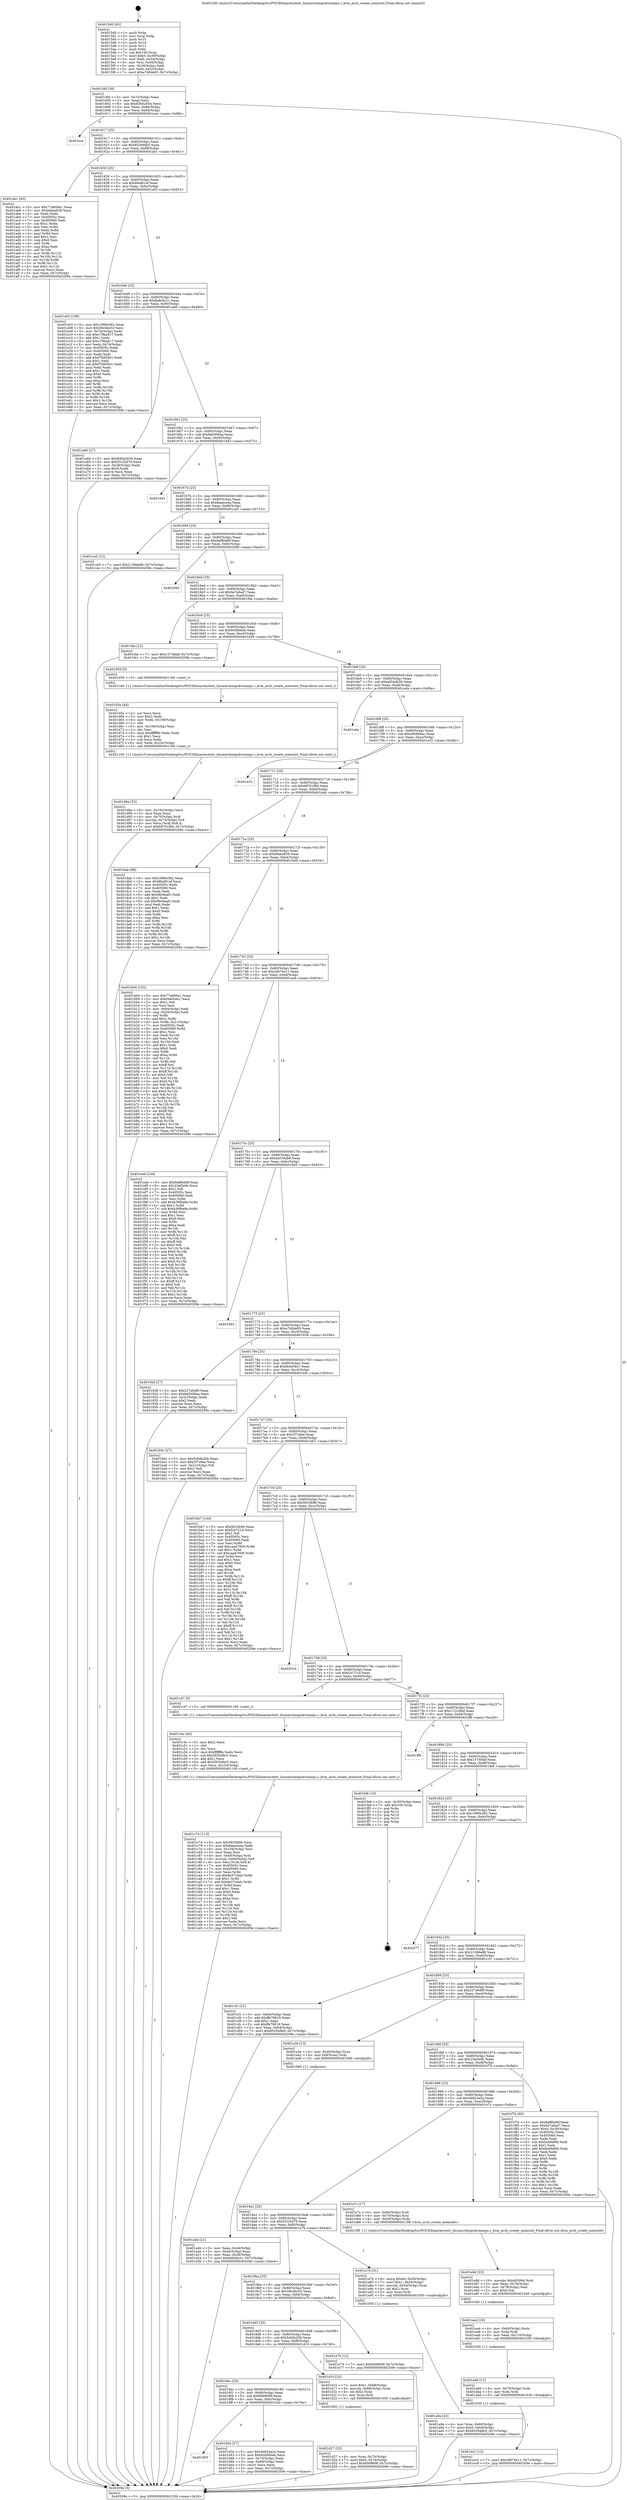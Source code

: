 digraph "0x4015d0" {
  label = "0x4015d0 (/mnt/c/Users/mathe/Desktop/tcc/POCII/binaries/extr_linuxarchmipskvmmips.c_kvm_arch_create_memslot_Final-ollvm.out::main(0))"
  labelloc = "t"
  node[shape=record]

  Entry [label="",width=0.3,height=0.3,shape=circle,fillcolor=black,style=filled]
  "0x4015fd" [label="{
     0x4015fd [26]\l
     | [instrs]\l
     &nbsp;&nbsp;0x4015fd \<+3\>: mov -0x7c(%rbp),%eax\l
     &nbsp;&nbsp;0x401600 \<+2\>: mov %eax,%ecx\l
     &nbsp;&nbsp;0x401602 \<+6\>: sub $0x83642654,%ecx\l
     &nbsp;&nbsp;0x401608 \<+3\>: mov %eax,-0x80(%rbp)\l
     &nbsp;&nbsp;0x40160b \<+6\>: mov %ecx,-0x84(%rbp)\l
     &nbsp;&nbsp;0x401611 \<+6\>: je 0000000000401ece \<main+0x8fe\>\l
  }"]
  "0x401ece" [label="{
     0x401ece\l
  }", style=dashed]
  "0x401617" [label="{
     0x401617 [25]\l
     | [instrs]\l
     &nbsp;&nbsp;0x401617 \<+5\>: jmp 000000000040161c \<main+0x4c\>\l
     &nbsp;&nbsp;0x40161c \<+3\>: mov -0x80(%rbp),%eax\l
     &nbsp;&nbsp;0x40161f \<+5\>: sub $0x852948b5,%eax\l
     &nbsp;&nbsp;0x401624 \<+6\>: mov %eax,-0x88(%rbp)\l
     &nbsp;&nbsp;0x40162a \<+6\>: je 0000000000401ab1 \<main+0x4e1\>\l
  }"]
  Exit [label="",width=0.3,height=0.3,shape=circle,fillcolor=black,style=filled,peripheries=2]
  "0x401ab1" [label="{
     0x401ab1 [83]\l
     | [instrs]\l
     &nbsp;&nbsp;0x401ab1 \<+5\>: mov $0x77a600e1,%eax\l
     &nbsp;&nbsp;0x401ab6 \<+5\>: mov $0xbfaba839,%ecx\l
     &nbsp;&nbsp;0x401abb \<+2\>: xor %edx,%edx\l
     &nbsp;&nbsp;0x401abd \<+7\>: mov 0x40505c,%esi\l
     &nbsp;&nbsp;0x401ac4 \<+7\>: mov 0x405060,%edi\l
     &nbsp;&nbsp;0x401acb \<+3\>: sub $0x1,%edx\l
     &nbsp;&nbsp;0x401ace \<+3\>: mov %esi,%r8d\l
     &nbsp;&nbsp;0x401ad1 \<+3\>: add %edx,%r8d\l
     &nbsp;&nbsp;0x401ad4 \<+4\>: imul %r8d,%esi\l
     &nbsp;&nbsp;0x401ad8 \<+3\>: and $0x1,%esi\l
     &nbsp;&nbsp;0x401adb \<+3\>: cmp $0x0,%esi\l
     &nbsp;&nbsp;0x401ade \<+4\>: sete %r9b\l
     &nbsp;&nbsp;0x401ae2 \<+3\>: cmp $0xa,%edi\l
     &nbsp;&nbsp;0x401ae5 \<+4\>: setl %r10b\l
     &nbsp;&nbsp;0x401ae9 \<+3\>: mov %r9b,%r11b\l
     &nbsp;&nbsp;0x401aec \<+3\>: and %r10b,%r11b\l
     &nbsp;&nbsp;0x401aef \<+3\>: xor %r10b,%r9b\l
     &nbsp;&nbsp;0x401af2 \<+3\>: or %r9b,%r11b\l
     &nbsp;&nbsp;0x401af5 \<+4\>: test $0x1,%r11b\l
     &nbsp;&nbsp;0x401af9 \<+3\>: cmovne %ecx,%eax\l
     &nbsp;&nbsp;0x401afc \<+3\>: mov %eax,-0x7c(%rbp)\l
     &nbsp;&nbsp;0x401aff \<+5\>: jmp 000000000040209e \<main+0xace\>\l
  }"]
  "0x401630" [label="{
     0x401630 [25]\l
     | [instrs]\l
     &nbsp;&nbsp;0x401630 \<+5\>: jmp 0000000000401635 \<main+0x65\>\l
     &nbsp;&nbsp;0x401635 \<+3\>: mov -0x80(%rbp),%eax\l
     &nbsp;&nbsp;0x401638 \<+5\>: sub $0x86af61af,%eax\l
     &nbsp;&nbsp;0x40163d \<+6\>: mov %eax,-0x8c(%rbp)\l
     &nbsp;&nbsp;0x401643 \<+6\>: je 0000000000401e03 \<main+0x833\>\l
  }"]
  "0x401ec2" [label="{
     0x401ec2 [12]\l
     | [instrs]\l
     &nbsp;&nbsp;0x401ec2 \<+7\>: movl $0xcb874e11,-0x7c(%rbp)\l
     &nbsp;&nbsp;0x401ec9 \<+5\>: jmp 000000000040209e \<main+0xace\>\l
  }"]
  "0x401e03" [label="{
     0x401e03 [109]\l
     | [instrs]\l
     &nbsp;&nbsp;0x401e03 \<+5\>: mov $0x1980e382,%eax\l
     &nbsp;&nbsp;0x401e08 \<+5\>: mov $0x58c4bc02,%ecx\l
     &nbsp;&nbsp;0x401e0d \<+3\>: mov -0x74(%rbp),%edx\l
     &nbsp;&nbsp;0x401e10 \<+6\>: sub $0xc79ba917,%edx\l
     &nbsp;&nbsp;0x401e16 \<+3\>: add $0x1,%edx\l
     &nbsp;&nbsp;0x401e19 \<+6\>: add $0xc79ba917,%edx\l
     &nbsp;&nbsp;0x401e1f \<+3\>: mov %edx,-0x74(%rbp)\l
     &nbsp;&nbsp;0x401e22 \<+7\>: mov 0x40505c,%edx\l
     &nbsp;&nbsp;0x401e29 \<+7\>: mov 0x405060,%esi\l
     &nbsp;&nbsp;0x401e30 \<+2\>: mov %edx,%edi\l
     &nbsp;&nbsp;0x401e32 \<+6\>: add $0xf7b85941,%edi\l
     &nbsp;&nbsp;0x401e38 \<+3\>: sub $0x1,%edi\l
     &nbsp;&nbsp;0x401e3b \<+6\>: sub $0xf7b85941,%edi\l
     &nbsp;&nbsp;0x401e41 \<+3\>: imul %edi,%edx\l
     &nbsp;&nbsp;0x401e44 \<+3\>: and $0x1,%edx\l
     &nbsp;&nbsp;0x401e47 \<+3\>: cmp $0x0,%edx\l
     &nbsp;&nbsp;0x401e4a \<+4\>: sete %r8b\l
     &nbsp;&nbsp;0x401e4e \<+3\>: cmp $0xa,%esi\l
     &nbsp;&nbsp;0x401e51 \<+4\>: setl %r9b\l
     &nbsp;&nbsp;0x401e55 \<+3\>: mov %r8b,%r10b\l
     &nbsp;&nbsp;0x401e58 \<+3\>: and %r9b,%r10b\l
     &nbsp;&nbsp;0x401e5b \<+3\>: xor %r9b,%r8b\l
     &nbsp;&nbsp;0x401e5e \<+3\>: or %r8b,%r10b\l
     &nbsp;&nbsp;0x401e61 \<+4\>: test $0x1,%r10b\l
     &nbsp;&nbsp;0x401e65 \<+3\>: cmovne %ecx,%eax\l
     &nbsp;&nbsp;0x401e68 \<+3\>: mov %eax,-0x7c(%rbp)\l
     &nbsp;&nbsp;0x401e6b \<+5\>: jmp 000000000040209e \<main+0xace\>\l
  }"]
  "0x401649" [label="{
     0x401649 [25]\l
     | [instrs]\l
     &nbsp;&nbsp;0x401649 \<+5\>: jmp 000000000040164e \<main+0x7e\>\l
     &nbsp;&nbsp;0x40164e \<+3\>: mov -0x80(%rbp),%eax\l
     &nbsp;&nbsp;0x401651 \<+5\>: sub $0x8a8cbc1c,%eax\l
     &nbsp;&nbsp;0x401656 \<+6\>: mov %eax,-0x90(%rbp)\l
     &nbsp;&nbsp;0x40165c \<+6\>: je 0000000000401a60 \<main+0x490\>\l
  }"]
  "0x401eb6" [label="{
     0x401eb6 [12]\l
     | [instrs]\l
     &nbsp;&nbsp;0x401eb6 \<+4\>: mov -0x70(%rbp),%rdx\l
     &nbsp;&nbsp;0x401eba \<+3\>: mov %rdx,%rdi\l
     &nbsp;&nbsp;0x401ebd \<+5\>: call 0000000000401030 \<free@plt\>\l
     | [calls]\l
     &nbsp;&nbsp;0x401030 \{1\} (unknown)\l
  }"]
  "0x401a60" [label="{
     0x401a60 [27]\l
     | [instrs]\l
     &nbsp;&nbsp;0x401a60 \<+5\>: mov $0x83642654,%eax\l
     &nbsp;&nbsp;0x401a65 \<+5\>: mov $0x551f2d79,%ecx\l
     &nbsp;&nbsp;0x401a6a \<+3\>: mov -0x28(%rbp),%edx\l
     &nbsp;&nbsp;0x401a6d \<+3\>: cmp $0x0,%edx\l
     &nbsp;&nbsp;0x401a70 \<+3\>: cmove %ecx,%eax\l
     &nbsp;&nbsp;0x401a73 \<+3\>: mov %eax,-0x7c(%rbp)\l
     &nbsp;&nbsp;0x401a76 \<+5\>: jmp 000000000040209e \<main+0xace\>\l
  }"]
  "0x401662" [label="{
     0x401662 [25]\l
     | [instrs]\l
     &nbsp;&nbsp;0x401662 \<+5\>: jmp 0000000000401667 \<main+0x97\>\l
     &nbsp;&nbsp;0x401667 \<+3\>: mov -0x80(%rbp),%eax\l
     &nbsp;&nbsp;0x40166a \<+5\>: sub $0x8a9308aa,%eax\l
     &nbsp;&nbsp;0x40166f \<+6\>: mov %eax,-0x94(%rbp)\l
     &nbsp;&nbsp;0x401675 \<+6\>: je 0000000000401943 \<main+0x373\>\l
  }"]
  "0x401ea4" [label="{
     0x401ea4 [18]\l
     | [instrs]\l
     &nbsp;&nbsp;0x401ea4 \<+4\>: mov -0x60(%rbp),%rdx\l
     &nbsp;&nbsp;0x401ea8 \<+3\>: mov %rdx,%rdi\l
     &nbsp;&nbsp;0x401eab \<+6\>: mov %eax,-0x110(%rbp)\l
     &nbsp;&nbsp;0x401eb1 \<+5\>: call 0000000000401030 \<free@plt\>\l
     | [calls]\l
     &nbsp;&nbsp;0x401030 \{1\} (unknown)\l
  }"]
  "0x401943" [label="{
     0x401943\l
  }", style=dashed]
  "0x40167b" [label="{
     0x40167b [25]\l
     | [instrs]\l
     &nbsp;&nbsp;0x40167b \<+5\>: jmp 0000000000401680 \<main+0xb0\>\l
     &nbsp;&nbsp;0x401680 \<+3\>: mov -0x80(%rbp),%eax\l
     &nbsp;&nbsp;0x401683 \<+5\>: sub $0x8aaeceea,%eax\l
     &nbsp;&nbsp;0x401688 \<+6\>: mov %eax,-0x98(%rbp)\l
     &nbsp;&nbsp;0x40168e \<+6\>: je 0000000000401ce5 \<main+0x715\>\l
  }"]
  "0x401e8d" [label="{
     0x401e8d [23]\l
     | [instrs]\l
     &nbsp;&nbsp;0x401e8d \<+10\>: movabs $0x4030b6,%rdi\l
     &nbsp;&nbsp;0x401e97 \<+3\>: mov %eax,-0x78(%rbp)\l
     &nbsp;&nbsp;0x401e9a \<+3\>: mov -0x78(%rbp),%esi\l
     &nbsp;&nbsp;0x401e9d \<+2\>: mov $0x0,%al\l
     &nbsp;&nbsp;0x401e9f \<+5\>: call 0000000000401040 \<printf@plt\>\l
     | [calls]\l
     &nbsp;&nbsp;0x401040 \{1\} (unknown)\l
  }"]
  "0x401ce5" [label="{
     0x401ce5 [12]\l
     | [instrs]\l
     &nbsp;&nbsp;0x401ce5 \<+7\>: movl $0x2138da86,-0x7c(%rbp)\l
     &nbsp;&nbsp;0x401cec \<+5\>: jmp 000000000040209e \<main+0xace\>\l
  }"]
  "0x401694" [label="{
     0x401694 [25]\l
     | [instrs]\l
     &nbsp;&nbsp;0x401694 \<+5\>: jmp 0000000000401699 \<main+0xc9\>\l
     &nbsp;&nbsp;0x401699 \<+3\>: mov -0x80(%rbp),%eax\l
     &nbsp;&nbsp;0x40169c \<+5\>: sub $0x8af8bd6f,%eax\l
     &nbsp;&nbsp;0x4016a1 \<+6\>: mov %eax,-0x9c(%rbp)\l
     &nbsp;&nbsp;0x4016a7 \<+6\>: je 0000000000402090 \<main+0xac0\>\l
  }"]
  "0x401d8a" [label="{
     0x401d8a [33]\l
     | [instrs]\l
     &nbsp;&nbsp;0x401d8a \<+6\>: mov -0x10c(%rbp),%ecx\l
     &nbsp;&nbsp;0x401d90 \<+3\>: imul %eax,%ecx\l
     &nbsp;&nbsp;0x401d93 \<+4\>: mov -0x70(%rbp),%rdi\l
     &nbsp;&nbsp;0x401d97 \<+4\>: movslq -0x74(%rbp),%r8\l
     &nbsp;&nbsp;0x401d9b \<+4\>: mov %ecx,(%rdi,%r8,4)\l
     &nbsp;&nbsp;0x401d9f \<+7\>: movl $0xb8761fb6,-0x7c(%rbp)\l
     &nbsp;&nbsp;0x401da6 \<+5\>: jmp 000000000040209e \<main+0xace\>\l
  }"]
  "0x402090" [label="{
     0x402090\l
  }", style=dashed]
  "0x4016ad" [label="{
     0x4016ad [25]\l
     | [instrs]\l
     &nbsp;&nbsp;0x4016ad \<+5\>: jmp 00000000004016b2 \<main+0xe2\>\l
     &nbsp;&nbsp;0x4016b2 \<+3\>: mov -0x80(%rbp),%eax\l
     &nbsp;&nbsp;0x4016b5 \<+5\>: sub $0x9a7a6ad7,%eax\l
     &nbsp;&nbsp;0x4016ba \<+6\>: mov %eax,-0xa0(%rbp)\l
     &nbsp;&nbsp;0x4016c0 \<+6\>: je 0000000000401fda \<main+0xa0a\>\l
  }"]
  "0x401d5e" [label="{
     0x401d5e [44]\l
     | [instrs]\l
     &nbsp;&nbsp;0x401d5e \<+2\>: xor %ecx,%ecx\l
     &nbsp;&nbsp;0x401d60 \<+5\>: mov $0x2,%edx\l
     &nbsp;&nbsp;0x401d65 \<+6\>: mov %edx,-0x108(%rbp)\l
     &nbsp;&nbsp;0x401d6b \<+1\>: cltd\l
     &nbsp;&nbsp;0x401d6c \<+6\>: mov -0x108(%rbp),%esi\l
     &nbsp;&nbsp;0x401d72 \<+2\>: idiv %esi\l
     &nbsp;&nbsp;0x401d74 \<+6\>: imul $0xfffffffe,%edx,%edx\l
     &nbsp;&nbsp;0x401d7a \<+3\>: sub $0x1,%ecx\l
     &nbsp;&nbsp;0x401d7d \<+2\>: sub %ecx,%edx\l
     &nbsp;&nbsp;0x401d7f \<+6\>: mov %edx,-0x10c(%rbp)\l
     &nbsp;&nbsp;0x401d85 \<+5\>: call 0000000000401160 \<next_i\>\l
     | [calls]\l
     &nbsp;&nbsp;0x401160 \{1\} (/mnt/c/Users/mathe/Desktop/tcc/POCII/binaries/extr_linuxarchmipskvmmips.c_kvm_arch_create_memslot_Final-ollvm.out::next_i)\l
  }"]
  "0x401fda" [label="{
     0x401fda [12]\l
     | [instrs]\l
     &nbsp;&nbsp;0x401fda \<+7\>: movl $0x1574fdaf,-0x7c(%rbp)\l
     &nbsp;&nbsp;0x401fe1 \<+5\>: jmp 000000000040209e \<main+0xace\>\l
  }"]
  "0x4016c6" [label="{
     0x4016c6 [25]\l
     | [instrs]\l
     &nbsp;&nbsp;0x4016c6 \<+5\>: jmp 00000000004016cb \<main+0xfb\>\l
     &nbsp;&nbsp;0x4016cb \<+3\>: mov -0x80(%rbp),%eax\l
     &nbsp;&nbsp;0x4016ce \<+5\>: sub $0x9cd0bbeb,%eax\l
     &nbsp;&nbsp;0x4016d3 \<+6\>: mov %eax,-0xa4(%rbp)\l
     &nbsp;&nbsp;0x4016d9 \<+6\>: je 0000000000401d59 \<main+0x789\>\l
  }"]
  "0x401905" [label="{
     0x401905\l
  }", style=dashed]
  "0x401d59" [label="{
     0x401d59 [5]\l
     | [instrs]\l
     &nbsp;&nbsp;0x401d59 \<+5\>: call 0000000000401160 \<next_i\>\l
     | [calls]\l
     &nbsp;&nbsp;0x401160 \{1\} (/mnt/c/Users/mathe/Desktop/tcc/POCII/binaries/extr_linuxarchmipskvmmips.c_kvm_arch_create_memslot_Final-ollvm.out::next_i)\l
  }"]
  "0x4016df" [label="{
     0x4016df [25]\l
     | [instrs]\l
     &nbsp;&nbsp;0x4016df \<+5\>: jmp 00000000004016e4 \<main+0x114\>\l
     &nbsp;&nbsp;0x4016e4 \<+3\>: mov -0x80(%rbp),%eax\l
     &nbsp;&nbsp;0x4016e7 \<+5\>: sub $0xa454db36,%eax\l
     &nbsp;&nbsp;0x4016ec \<+6\>: mov %eax,-0xa8(%rbp)\l
     &nbsp;&nbsp;0x4016f2 \<+6\>: je 0000000000401eda \<main+0x90a\>\l
  }"]
  "0x401d3e" [label="{
     0x401d3e [27]\l
     | [instrs]\l
     &nbsp;&nbsp;0x401d3e \<+5\>: mov $0x4b624a2a,%eax\l
     &nbsp;&nbsp;0x401d43 \<+5\>: mov $0x9cd0bbeb,%ecx\l
     &nbsp;&nbsp;0x401d48 \<+3\>: mov -0x74(%rbp),%edx\l
     &nbsp;&nbsp;0x401d4b \<+3\>: cmp -0x68(%rbp),%edx\l
     &nbsp;&nbsp;0x401d4e \<+3\>: cmovl %ecx,%eax\l
     &nbsp;&nbsp;0x401d51 \<+3\>: mov %eax,-0x7c(%rbp)\l
     &nbsp;&nbsp;0x401d54 \<+5\>: jmp 000000000040209e \<main+0xace\>\l
  }"]
  "0x401eda" [label="{
     0x401eda\l
  }", style=dashed]
  "0x4016f8" [label="{
     0x4016f8 [25]\l
     | [instrs]\l
     &nbsp;&nbsp;0x4016f8 \<+5\>: jmp 00000000004016fd \<main+0x12d\>\l
     &nbsp;&nbsp;0x4016fd \<+3\>: mov -0x80(%rbp),%eax\l
     &nbsp;&nbsp;0x401700 \<+5\>: sub $0xa5666dac,%eax\l
     &nbsp;&nbsp;0x401705 \<+6\>: mov %eax,-0xac(%rbp)\l
     &nbsp;&nbsp;0x40170b \<+6\>: je 0000000000401a32 \<main+0x462\>\l
  }"]
  "0x401d27" [label="{
     0x401d27 [23]\l
     | [instrs]\l
     &nbsp;&nbsp;0x401d27 \<+4\>: mov %rax,-0x70(%rbp)\l
     &nbsp;&nbsp;0x401d2b \<+7\>: movl $0x0,-0x74(%rbp)\l
     &nbsp;&nbsp;0x401d32 \<+7\>: movl $0x6f4f669f,-0x7c(%rbp)\l
     &nbsp;&nbsp;0x401d39 \<+5\>: jmp 000000000040209e \<main+0xace\>\l
  }"]
  "0x401a32" [label="{
     0x401a32\l
  }", style=dashed]
  "0x401711" [label="{
     0x401711 [25]\l
     | [instrs]\l
     &nbsp;&nbsp;0x401711 \<+5\>: jmp 0000000000401716 \<main+0x146\>\l
     &nbsp;&nbsp;0x401716 \<+3\>: mov -0x80(%rbp),%eax\l
     &nbsp;&nbsp;0x401719 \<+5\>: sub $0xb8761fb6,%eax\l
     &nbsp;&nbsp;0x40171e \<+6\>: mov %eax,-0xb0(%rbp)\l
     &nbsp;&nbsp;0x401724 \<+6\>: je 0000000000401dab \<main+0x7db\>\l
  }"]
  "0x4018ec" [label="{
     0x4018ec [25]\l
     | [instrs]\l
     &nbsp;&nbsp;0x4018ec \<+5\>: jmp 00000000004018f1 \<main+0x321\>\l
     &nbsp;&nbsp;0x4018f1 \<+3\>: mov -0x80(%rbp),%eax\l
     &nbsp;&nbsp;0x4018f4 \<+5\>: sub $0x6f4f669f,%eax\l
     &nbsp;&nbsp;0x4018f9 \<+6\>: mov %eax,-0xfc(%rbp)\l
     &nbsp;&nbsp;0x4018ff \<+6\>: je 0000000000401d3e \<main+0x76e\>\l
  }"]
  "0x401dab" [label="{
     0x401dab [88]\l
     | [instrs]\l
     &nbsp;&nbsp;0x401dab \<+5\>: mov $0x1980e382,%eax\l
     &nbsp;&nbsp;0x401db0 \<+5\>: mov $0x86af61af,%ecx\l
     &nbsp;&nbsp;0x401db5 \<+7\>: mov 0x40505c,%edx\l
     &nbsp;&nbsp;0x401dbc \<+7\>: mov 0x405060,%esi\l
     &nbsp;&nbsp;0x401dc3 \<+2\>: mov %edx,%edi\l
     &nbsp;&nbsp;0x401dc5 \<+6\>: add $0x86c9aaf1,%edi\l
     &nbsp;&nbsp;0x401dcb \<+3\>: sub $0x1,%edi\l
     &nbsp;&nbsp;0x401dce \<+6\>: sub $0x86c9aaf1,%edi\l
     &nbsp;&nbsp;0x401dd4 \<+3\>: imul %edi,%edx\l
     &nbsp;&nbsp;0x401dd7 \<+3\>: and $0x1,%edx\l
     &nbsp;&nbsp;0x401dda \<+3\>: cmp $0x0,%edx\l
     &nbsp;&nbsp;0x401ddd \<+4\>: sete %r8b\l
     &nbsp;&nbsp;0x401de1 \<+3\>: cmp $0xa,%esi\l
     &nbsp;&nbsp;0x401de4 \<+4\>: setl %r9b\l
     &nbsp;&nbsp;0x401de8 \<+3\>: mov %r8b,%r10b\l
     &nbsp;&nbsp;0x401deb \<+3\>: and %r9b,%r10b\l
     &nbsp;&nbsp;0x401dee \<+3\>: xor %r9b,%r8b\l
     &nbsp;&nbsp;0x401df1 \<+3\>: or %r8b,%r10b\l
     &nbsp;&nbsp;0x401df4 \<+4\>: test $0x1,%r10b\l
     &nbsp;&nbsp;0x401df8 \<+3\>: cmovne %ecx,%eax\l
     &nbsp;&nbsp;0x401dfb \<+3\>: mov %eax,-0x7c(%rbp)\l
     &nbsp;&nbsp;0x401dfe \<+5\>: jmp 000000000040209e \<main+0xace\>\l
  }"]
  "0x40172a" [label="{
     0x40172a [25]\l
     | [instrs]\l
     &nbsp;&nbsp;0x40172a \<+5\>: jmp 000000000040172f \<main+0x15f\>\l
     &nbsp;&nbsp;0x40172f \<+3\>: mov -0x80(%rbp),%eax\l
     &nbsp;&nbsp;0x401732 \<+5\>: sub $0xbfaba839,%eax\l
     &nbsp;&nbsp;0x401737 \<+6\>: mov %eax,-0xb4(%rbp)\l
     &nbsp;&nbsp;0x40173d \<+6\>: je 0000000000401b04 \<main+0x534\>\l
  }"]
  "0x401d10" [label="{
     0x401d10 [23]\l
     | [instrs]\l
     &nbsp;&nbsp;0x401d10 \<+7\>: movl $0x1,-0x68(%rbp)\l
     &nbsp;&nbsp;0x401d17 \<+4\>: movslq -0x68(%rbp),%rax\l
     &nbsp;&nbsp;0x401d1b \<+4\>: shl $0x2,%rax\l
     &nbsp;&nbsp;0x401d1f \<+3\>: mov %rax,%rdi\l
     &nbsp;&nbsp;0x401d22 \<+5\>: call 0000000000401050 \<malloc@plt\>\l
     | [calls]\l
     &nbsp;&nbsp;0x401050 \{1\} (unknown)\l
  }"]
  "0x401b04" [label="{
     0x401b04 [152]\l
     | [instrs]\l
     &nbsp;&nbsp;0x401b04 \<+5\>: mov $0x77a600e1,%eax\l
     &nbsp;&nbsp;0x401b09 \<+5\>: mov $0xf44e04e1,%ecx\l
     &nbsp;&nbsp;0x401b0e \<+2\>: mov $0x1,%dl\l
     &nbsp;&nbsp;0x401b10 \<+2\>: xor %esi,%esi\l
     &nbsp;&nbsp;0x401b12 \<+3\>: mov -0x64(%rbp),%edi\l
     &nbsp;&nbsp;0x401b15 \<+3\>: cmp -0x54(%rbp),%edi\l
     &nbsp;&nbsp;0x401b18 \<+4\>: setl %r8b\l
     &nbsp;&nbsp;0x401b1c \<+4\>: and $0x1,%r8b\l
     &nbsp;&nbsp;0x401b20 \<+4\>: mov %r8b,-0x21(%rbp)\l
     &nbsp;&nbsp;0x401b24 \<+7\>: mov 0x40505c,%edi\l
     &nbsp;&nbsp;0x401b2b \<+8\>: mov 0x405060,%r9d\l
     &nbsp;&nbsp;0x401b33 \<+3\>: sub $0x1,%esi\l
     &nbsp;&nbsp;0x401b36 \<+3\>: mov %edi,%r10d\l
     &nbsp;&nbsp;0x401b39 \<+3\>: add %esi,%r10d\l
     &nbsp;&nbsp;0x401b3c \<+4\>: imul %r10d,%edi\l
     &nbsp;&nbsp;0x401b40 \<+3\>: and $0x1,%edi\l
     &nbsp;&nbsp;0x401b43 \<+3\>: cmp $0x0,%edi\l
     &nbsp;&nbsp;0x401b46 \<+4\>: sete %r8b\l
     &nbsp;&nbsp;0x401b4a \<+4\>: cmp $0xa,%r9d\l
     &nbsp;&nbsp;0x401b4e \<+4\>: setl %r11b\l
     &nbsp;&nbsp;0x401b52 \<+3\>: mov %r8b,%bl\l
     &nbsp;&nbsp;0x401b55 \<+3\>: xor $0xff,%bl\l
     &nbsp;&nbsp;0x401b58 \<+3\>: mov %r11b,%r14b\l
     &nbsp;&nbsp;0x401b5b \<+4\>: xor $0xff,%r14b\l
     &nbsp;&nbsp;0x401b5f \<+3\>: xor $0x0,%dl\l
     &nbsp;&nbsp;0x401b62 \<+3\>: mov %bl,%r15b\l
     &nbsp;&nbsp;0x401b65 \<+4\>: and $0x0,%r15b\l
     &nbsp;&nbsp;0x401b69 \<+3\>: and %dl,%r8b\l
     &nbsp;&nbsp;0x401b6c \<+3\>: mov %r14b,%r12b\l
     &nbsp;&nbsp;0x401b6f \<+4\>: and $0x0,%r12b\l
     &nbsp;&nbsp;0x401b73 \<+3\>: and %dl,%r11b\l
     &nbsp;&nbsp;0x401b76 \<+3\>: or %r8b,%r15b\l
     &nbsp;&nbsp;0x401b79 \<+3\>: or %r11b,%r12b\l
     &nbsp;&nbsp;0x401b7c \<+3\>: xor %r12b,%r15b\l
     &nbsp;&nbsp;0x401b7f \<+3\>: or %r14b,%bl\l
     &nbsp;&nbsp;0x401b82 \<+3\>: xor $0xff,%bl\l
     &nbsp;&nbsp;0x401b85 \<+3\>: or $0x0,%dl\l
     &nbsp;&nbsp;0x401b88 \<+2\>: and %dl,%bl\l
     &nbsp;&nbsp;0x401b8a \<+3\>: or %bl,%r15b\l
     &nbsp;&nbsp;0x401b8d \<+4\>: test $0x1,%r15b\l
     &nbsp;&nbsp;0x401b91 \<+3\>: cmovne %ecx,%eax\l
     &nbsp;&nbsp;0x401b94 \<+3\>: mov %eax,-0x7c(%rbp)\l
     &nbsp;&nbsp;0x401b97 \<+5\>: jmp 000000000040209e \<main+0xace\>\l
  }"]
  "0x401743" [label="{
     0x401743 [25]\l
     | [instrs]\l
     &nbsp;&nbsp;0x401743 \<+5\>: jmp 0000000000401748 \<main+0x178\>\l
     &nbsp;&nbsp;0x401748 \<+3\>: mov -0x80(%rbp),%eax\l
     &nbsp;&nbsp;0x40174b \<+5\>: sub $0xcb874e11,%eax\l
     &nbsp;&nbsp;0x401750 \<+6\>: mov %eax,-0xb8(%rbp)\l
     &nbsp;&nbsp;0x401756 \<+6\>: je 0000000000401eeb \<main+0x91b\>\l
  }"]
  "0x4018d3" [label="{
     0x4018d3 [25]\l
     | [instrs]\l
     &nbsp;&nbsp;0x4018d3 \<+5\>: jmp 00000000004018d8 \<main+0x308\>\l
     &nbsp;&nbsp;0x4018d8 \<+3\>: mov -0x80(%rbp),%eax\l
     &nbsp;&nbsp;0x4018db \<+5\>: sub $0x5c64b20b,%eax\l
     &nbsp;&nbsp;0x4018e0 \<+6\>: mov %eax,-0xf8(%rbp)\l
     &nbsp;&nbsp;0x4018e6 \<+6\>: je 0000000000401d10 \<main+0x740\>\l
  }"]
  "0x401eeb" [label="{
     0x401eeb [144]\l
     | [instrs]\l
     &nbsp;&nbsp;0x401eeb \<+5\>: mov $0x8af8bd6f,%eax\l
     &nbsp;&nbsp;0x401ef0 \<+5\>: mov $0x23af2e9c,%ecx\l
     &nbsp;&nbsp;0x401ef5 \<+2\>: mov $0x1,%dl\l
     &nbsp;&nbsp;0x401ef7 \<+7\>: mov 0x40505c,%esi\l
     &nbsp;&nbsp;0x401efe \<+7\>: mov 0x405060,%edi\l
     &nbsp;&nbsp;0x401f05 \<+3\>: mov %esi,%r8d\l
     &nbsp;&nbsp;0x401f08 \<+7\>: add $0xb39fbe9a,%r8d\l
     &nbsp;&nbsp;0x401f0f \<+4\>: sub $0x1,%r8d\l
     &nbsp;&nbsp;0x401f13 \<+7\>: sub $0xb39fbe9a,%r8d\l
     &nbsp;&nbsp;0x401f1a \<+4\>: imul %r8d,%esi\l
     &nbsp;&nbsp;0x401f1e \<+3\>: and $0x1,%esi\l
     &nbsp;&nbsp;0x401f21 \<+3\>: cmp $0x0,%esi\l
     &nbsp;&nbsp;0x401f24 \<+4\>: sete %r9b\l
     &nbsp;&nbsp;0x401f28 \<+3\>: cmp $0xa,%edi\l
     &nbsp;&nbsp;0x401f2b \<+4\>: setl %r10b\l
     &nbsp;&nbsp;0x401f2f \<+3\>: mov %r9b,%r11b\l
     &nbsp;&nbsp;0x401f32 \<+4\>: xor $0xff,%r11b\l
     &nbsp;&nbsp;0x401f36 \<+3\>: mov %r10b,%bl\l
     &nbsp;&nbsp;0x401f39 \<+3\>: xor $0xff,%bl\l
     &nbsp;&nbsp;0x401f3c \<+3\>: xor $0x0,%dl\l
     &nbsp;&nbsp;0x401f3f \<+3\>: mov %r11b,%r14b\l
     &nbsp;&nbsp;0x401f42 \<+4\>: and $0x0,%r14b\l
     &nbsp;&nbsp;0x401f46 \<+3\>: and %dl,%r9b\l
     &nbsp;&nbsp;0x401f49 \<+3\>: mov %bl,%r15b\l
     &nbsp;&nbsp;0x401f4c \<+4\>: and $0x0,%r15b\l
     &nbsp;&nbsp;0x401f50 \<+3\>: and %dl,%r10b\l
     &nbsp;&nbsp;0x401f53 \<+3\>: or %r9b,%r14b\l
     &nbsp;&nbsp;0x401f56 \<+3\>: or %r10b,%r15b\l
     &nbsp;&nbsp;0x401f59 \<+3\>: xor %r15b,%r14b\l
     &nbsp;&nbsp;0x401f5c \<+3\>: or %bl,%r11b\l
     &nbsp;&nbsp;0x401f5f \<+4\>: xor $0xff,%r11b\l
     &nbsp;&nbsp;0x401f63 \<+3\>: or $0x0,%dl\l
     &nbsp;&nbsp;0x401f66 \<+3\>: and %dl,%r11b\l
     &nbsp;&nbsp;0x401f69 \<+3\>: or %r11b,%r14b\l
     &nbsp;&nbsp;0x401f6c \<+4\>: test $0x1,%r14b\l
     &nbsp;&nbsp;0x401f70 \<+3\>: cmovne %ecx,%eax\l
     &nbsp;&nbsp;0x401f73 \<+3\>: mov %eax,-0x7c(%rbp)\l
     &nbsp;&nbsp;0x401f76 \<+5\>: jmp 000000000040209e \<main+0xace\>\l
  }"]
  "0x40175c" [label="{
     0x40175c [25]\l
     | [instrs]\l
     &nbsp;&nbsp;0x40175c \<+5\>: jmp 0000000000401761 \<main+0x191\>\l
     &nbsp;&nbsp;0x401761 \<+3\>: mov -0x80(%rbp),%eax\l
     &nbsp;&nbsp;0x401764 \<+5\>: sub $0xda539ab9,%eax\l
     &nbsp;&nbsp;0x401769 \<+6\>: mov %eax,-0xbc(%rbp)\l
     &nbsp;&nbsp;0x40176f \<+6\>: je 00000000004019d3 \<main+0x403\>\l
  }"]
  "0x401e70" [label="{
     0x401e70 [12]\l
     | [instrs]\l
     &nbsp;&nbsp;0x401e70 \<+7\>: movl $0x6f4f669f,-0x7c(%rbp)\l
     &nbsp;&nbsp;0x401e77 \<+5\>: jmp 000000000040209e \<main+0xace\>\l
  }"]
  "0x4019d3" [label="{
     0x4019d3\l
  }", style=dashed]
  "0x401775" [label="{
     0x401775 [25]\l
     | [instrs]\l
     &nbsp;&nbsp;0x401775 \<+5\>: jmp 000000000040177a \<main+0x1aa\>\l
     &nbsp;&nbsp;0x40177a \<+3\>: mov -0x80(%rbp),%eax\l
     &nbsp;&nbsp;0x40177d \<+5\>: sub $0xe7d0de93,%eax\l
     &nbsp;&nbsp;0x401782 \<+6\>: mov %eax,-0xc0(%rbp)\l
     &nbsp;&nbsp;0x401788 \<+6\>: je 0000000000401928 \<main+0x358\>\l
  }"]
  "0x401c74" [label="{
     0x401c74 [113]\l
     | [instrs]\l
     &nbsp;&nbsp;0x401c74 \<+5\>: mov $0x5633b96,%ecx\l
     &nbsp;&nbsp;0x401c79 \<+5\>: mov $0x8aaeceea,%edx\l
     &nbsp;&nbsp;0x401c7e \<+6\>: mov -0x104(%rbp),%esi\l
     &nbsp;&nbsp;0x401c84 \<+3\>: imul %eax,%esi\l
     &nbsp;&nbsp;0x401c87 \<+4\>: mov -0x60(%rbp),%rdi\l
     &nbsp;&nbsp;0x401c8b \<+4\>: movslq -0x64(%rbp),%r8\l
     &nbsp;&nbsp;0x401c8f \<+4\>: mov %esi,(%rdi,%r8,4)\l
     &nbsp;&nbsp;0x401c93 \<+7\>: mov 0x40505c,%eax\l
     &nbsp;&nbsp;0x401c9a \<+7\>: mov 0x405060,%esi\l
     &nbsp;&nbsp;0x401ca1 \<+3\>: mov %eax,%r9d\l
     &nbsp;&nbsp;0x401ca4 \<+7\>: sub $0x8e37c0ab,%r9d\l
     &nbsp;&nbsp;0x401cab \<+4\>: sub $0x1,%r9d\l
     &nbsp;&nbsp;0x401caf \<+7\>: add $0x8e37c0ab,%r9d\l
     &nbsp;&nbsp;0x401cb6 \<+4\>: imul %r9d,%eax\l
     &nbsp;&nbsp;0x401cba \<+3\>: and $0x1,%eax\l
     &nbsp;&nbsp;0x401cbd \<+3\>: cmp $0x0,%eax\l
     &nbsp;&nbsp;0x401cc0 \<+4\>: sete %r10b\l
     &nbsp;&nbsp;0x401cc4 \<+3\>: cmp $0xa,%esi\l
     &nbsp;&nbsp;0x401cc7 \<+4\>: setl %r11b\l
     &nbsp;&nbsp;0x401ccb \<+3\>: mov %r10b,%bl\l
     &nbsp;&nbsp;0x401cce \<+3\>: and %r11b,%bl\l
     &nbsp;&nbsp;0x401cd1 \<+3\>: xor %r11b,%r10b\l
     &nbsp;&nbsp;0x401cd4 \<+3\>: or %r10b,%bl\l
     &nbsp;&nbsp;0x401cd7 \<+3\>: test $0x1,%bl\l
     &nbsp;&nbsp;0x401cda \<+3\>: cmovne %edx,%ecx\l
     &nbsp;&nbsp;0x401cdd \<+3\>: mov %ecx,-0x7c(%rbp)\l
     &nbsp;&nbsp;0x401ce0 \<+5\>: jmp 000000000040209e \<main+0xace\>\l
  }"]
  "0x401928" [label="{
     0x401928 [27]\l
     | [instrs]\l
     &nbsp;&nbsp;0x401928 \<+5\>: mov $0x227a6df9,%eax\l
     &nbsp;&nbsp;0x40192d \<+5\>: mov $0x8a9308aa,%ecx\l
     &nbsp;&nbsp;0x401932 \<+3\>: mov -0x2c(%rbp),%edx\l
     &nbsp;&nbsp;0x401935 \<+3\>: cmp $0x2,%edx\l
     &nbsp;&nbsp;0x401938 \<+3\>: cmovne %ecx,%eax\l
     &nbsp;&nbsp;0x40193b \<+3\>: mov %eax,-0x7c(%rbp)\l
     &nbsp;&nbsp;0x40193e \<+5\>: jmp 000000000040209e \<main+0xace\>\l
  }"]
  "0x40178e" [label="{
     0x40178e [25]\l
     | [instrs]\l
     &nbsp;&nbsp;0x40178e \<+5\>: jmp 0000000000401793 \<main+0x1c3\>\l
     &nbsp;&nbsp;0x401793 \<+3\>: mov -0x80(%rbp),%eax\l
     &nbsp;&nbsp;0x401796 \<+5\>: sub $0xf44e04e1,%eax\l
     &nbsp;&nbsp;0x40179b \<+6\>: mov %eax,-0xc4(%rbp)\l
     &nbsp;&nbsp;0x4017a1 \<+6\>: je 0000000000401b9c \<main+0x5cc\>\l
  }"]
  "0x40209e" [label="{
     0x40209e [5]\l
     | [instrs]\l
     &nbsp;&nbsp;0x40209e \<+5\>: jmp 00000000004015fd \<main+0x2d\>\l
  }"]
  "0x4015d0" [label="{
     0x4015d0 [45]\l
     | [instrs]\l
     &nbsp;&nbsp;0x4015d0 \<+1\>: push %rbp\l
     &nbsp;&nbsp;0x4015d1 \<+3\>: mov %rsp,%rbp\l
     &nbsp;&nbsp;0x4015d4 \<+2\>: push %r15\l
     &nbsp;&nbsp;0x4015d6 \<+2\>: push %r14\l
     &nbsp;&nbsp;0x4015d8 \<+2\>: push %r12\l
     &nbsp;&nbsp;0x4015da \<+1\>: push %rbx\l
     &nbsp;&nbsp;0x4015db \<+7\>: sub $0x100,%rsp\l
     &nbsp;&nbsp;0x4015e2 \<+7\>: movl $0x0,-0x30(%rbp)\l
     &nbsp;&nbsp;0x4015e9 \<+3\>: mov %edi,-0x34(%rbp)\l
     &nbsp;&nbsp;0x4015ec \<+4\>: mov %rsi,-0x40(%rbp)\l
     &nbsp;&nbsp;0x4015f0 \<+3\>: mov -0x34(%rbp),%edi\l
     &nbsp;&nbsp;0x4015f3 \<+3\>: mov %edi,-0x2c(%rbp)\l
     &nbsp;&nbsp;0x4015f6 \<+7\>: movl $0xe7d0de93,-0x7c(%rbp)\l
  }"]
  "0x401c4c" [label="{
     0x401c4c [40]\l
     | [instrs]\l
     &nbsp;&nbsp;0x401c4c \<+5\>: mov $0x2,%ecx\l
     &nbsp;&nbsp;0x401c51 \<+1\>: cltd\l
     &nbsp;&nbsp;0x401c52 \<+2\>: idiv %ecx\l
     &nbsp;&nbsp;0x401c54 \<+6\>: imul $0xfffffffe,%edx,%ecx\l
     &nbsp;&nbsp;0x401c5a \<+6\>: sub $0x5935d9c5,%ecx\l
     &nbsp;&nbsp;0x401c60 \<+3\>: add $0x1,%ecx\l
     &nbsp;&nbsp;0x401c63 \<+6\>: add $0x5935d9c5,%ecx\l
     &nbsp;&nbsp;0x401c69 \<+6\>: mov %ecx,-0x104(%rbp)\l
     &nbsp;&nbsp;0x401c6f \<+5\>: call 0000000000401160 \<next_i\>\l
     | [calls]\l
     &nbsp;&nbsp;0x401160 \{1\} (/mnt/c/Users/mathe/Desktop/tcc/POCII/binaries/extr_linuxarchmipskvmmips.c_kvm_arch_create_memslot_Final-ollvm.out::next_i)\l
  }"]
  "0x401b9c" [label="{
     0x401b9c [27]\l
     | [instrs]\l
     &nbsp;&nbsp;0x401b9c \<+5\>: mov $0x5c64b20b,%eax\l
     &nbsp;&nbsp;0x401ba1 \<+5\>: mov $0x2f7c9ee,%ecx\l
     &nbsp;&nbsp;0x401ba6 \<+3\>: mov -0x21(%rbp),%dl\l
     &nbsp;&nbsp;0x401ba9 \<+3\>: test $0x1,%dl\l
     &nbsp;&nbsp;0x401bac \<+3\>: cmovne %ecx,%eax\l
     &nbsp;&nbsp;0x401baf \<+3\>: mov %eax,-0x7c(%rbp)\l
     &nbsp;&nbsp;0x401bb2 \<+5\>: jmp 000000000040209e \<main+0xace\>\l
  }"]
  "0x4017a7" [label="{
     0x4017a7 [25]\l
     | [instrs]\l
     &nbsp;&nbsp;0x4017a7 \<+5\>: jmp 00000000004017ac \<main+0x1dc\>\l
     &nbsp;&nbsp;0x4017ac \<+3\>: mov -0x80(%rbp),%eax\l
     &nbsp;&nbsp;0x4017af \<+5\>: sub $0x2f7c9ee,%eax\l
     &nbsp;&nbsp;0x4017b4 \<+6\>: mov %eax,-0xc8(%rbp)\l
     &nbsp;&nbsp;0x4017ba \<+6\>: je 0000000000401bb7 \<main+0x5e7\>\l
  }"]
  "0x401a9a" [label="{
     0x401a9a [23]\l
     | [instrs]\l
     &nbsp;&nbsp;0x401a9a \<+4\>: mov %rax,-0x60(%rbp)\l
     &nbsp;&nbsp;0x401a9e \<+7\>: movl $0x0,-0x64(%rbp)\l
     &nbsp;&nbsp;0x401aa5 \<+7\>: movl $0x852948b5,-0x7c(%rbp)\l
     &nbsp;&nbsp;0x401aac \<+5\>: jmp 000000000040209e \<main+0xace\>\l
  }"]
  "0x401bb7" [label="{
     0x401bb7 [144]\l
     | [instrs]\l
     &nbsp;&nbsp;0x401bb7 \<+5\>: mov $0x5633b96,%eax\l
     &nbsp;&nbsp;0x401bbc \<+5\>: mov $0xf24721d,%ecx\l
     &nbsp;&nbsp;0x401bc1 \<+2\>: mov $0x1,%dl\l
     &nbsp;&nbsp;0x401bc3 \<+7\>: mov 0x40505c,%esi\l
     &nbsp;&nbsp;0x401bca \<+7\>: mov 0x405060,%edi\l
     &nbsp;&nbsp;0x401bd1 \<+3\>: mov %esi,%r8d\l
     &nbsp;&nbsp;0x401bd4 \<+7\>: add $0xcaad7009,%r8d\l
     &nbsp;&nbsp;0x401bdb \<+4\>: sub $0x1,%r8d\l
     &nbsp;&nbsp;0x401bdf \<+7\>: sub $0xcaad7009,%r8d\l
     &nbsp;&nbsp;0x401be6 \<+4\>: imul %r8d,%esi\l
     &nbsp;&nbsp;0x401bea \<+3\>: and $0x1,%esi\l
     &nbsp;&nbsp;0x401bed \<+3\>: cmp $0x0,%esi\l
     &nbsp;&nbsp;0x401bf0 \<+4\>: sete %r9b\l
     &nbsp;&nbsp;0x401bf4 \<+3\>: cmp $0xa,%edi\l
     &nbsp;&nbsp;0x401bf7 \<+4\>: setl %r10b\l
     &nbsp;&nbsp;0x401bfb \<+3\>: mov %r9b,%r11b\l
     &nbsp;&nbsp;0x401bfe \<+4\>: xor $0xff,%r11b\l
     &nbsp;&nbsp;0x401c02 \<+3\>: mov %r10b,%bl\l
     &nbsp;&nbsp;0x401c05 \<+3\>: xor $0xff,%bl\l
     &nbsp;&nbsp;0x401c08 \<+3\>: xor $0x1,%dl\l
     &nbsp;&nbsp;0x401c0b \<+3\>: mov %r11b,%r14b\l
     &nbsp;&nbsp;0x401c0e \<+4\>: and $0xff,%r14b\l
     &nbsp;&nbsp;0x401c12 \<+3\>: and %dl,%r9b\l
     &nbsp;&nbsp;0x401c15 \<+3\>: mov %bl,%r15b\l
     &nbsp;&nbsp;0x401c18 \<+4\>: and $0xff,%r15b\l
     &nbsp;&nbsp;0x401c1c \<+3\>: and %dl,%r10b\l
     &nbsp;&nbsp;0x401c1f \<+3\>: or %r9b,%r14b\l
     &nbsp;&nbsp;0x401c22 \<+3\>: or %r10b,%r15b\l
     &nbsp;&nbsp;0x401c25 \<+3\>: xor %r15b,%r14b\l
     &nbsp;&nbsp;0x401c28 \<+3\>: or %bl,%r11b\l
     &nbsp;&nbsp;0x401c2b \<+4\>: xor $0xff,%r11b\l
     &nbsp;&nbsp;0x401c2f \<+3\>: or $0x1,%dl\l
     &nbsp;&nbsp;0x401c32 \<+3\>: and %dl,%r11b\l
     &nbsp;&nbsp;0x401c35 \<+3\>: or %r11b,%r14b\l
     &nbsp;&nbsp;0x401c38 \<+4\>: test $0x1,%r14b\l
     &nbsp;&nbsp;0x401c3c \<+3\>: cmovne %ecx,%eax\l
     &nbsp;&nbsp;0x401c3f \<+3\>: mov %eax,-0x7c(%rbp)\l
     &nbsp;&nbsp;0x401c42 \<+5\>: jmp 000000000040209e \<main+0xace\>\l
  }"]
  "0x4017c0" [label="{
     0x4017c0 [25]\l
     | [instrs]\l
     &nbsp;&nbsp;0x4017c0 \<+5\>: jmp 00000000004017c5 \<main+0x1f5\>\l
     &nbsp;&nbsp;0x4017c5 \<+3\>: mov -0x80(%rbp),%eax\l
     &nbsp;&nbsp;0x4017c8 \<+5\>: sub $0x5633b96,%eax\l
     &nbsp;&nbsp;0x4017cd \<+6\>: mov %eax,-0xcc(%rbp)\l
     &nbsp;&nbsp;0x4017d3 \<+6\>: je 000000000040201d \<main+0xa4d\>\l
  }"]
  "0x4018ba" [label="{
     0x4018ba [25]\l
     | [instrs]\l
     &nbsp;&nbsp;0x4018ba \<+5\>: jmp 00000000004018bf \<main+0x2ef\>\l
     &nbsp;&nbsp;0x4018bf \<+3\>: mov -0x80(%rbp),%eax\l
     &nbsp;&nbsp;0x4018c2 \<+5\>: sub $0x58c4bc02,%eax\l
     &nbsp;&nbsp;0x4018c7 \<+6\>: mov %eax,-0xf4(%rbp)\l
     &nbsp;&nbsp;0x4018cd \<+6\>: je 0000000000401e70 \<main+0x8a0\>\l
  }"]
  "0x40201d" [label="{
     0x40201d\l
  }", style=dashed]
  "0x4017d9" [label="{
     0x4017d9 [25]\l
     | [instrs]\l
     &nbsp;&nbsp;0x4017d9 \<+5\>: jmp 00000000004017de \<main+0x20e\>\l
     &nbsp;&nbsp;0x4017de \<+3\>: mov -0x80(%rbp),%eax\l
     &nbsp;&nbsp;0x4017e1 \<+5\>: sub $0xf24721d,%eax\l
     &nbsp;&nbsp;0x4017e6 \<+6\>: mov %eax,-0xd0(%rbp)\l
     &nbsp;&nbsp;0x4017ec \<+6\>: je 0000000000401c47 \<main+0x677\>\l
  }"]
  "0x401a7b" [label="{
     0x401a7b [31]\l
     | [instrs]\l
     &nbsp;&nbsp;0x401a7b \<+8\>: movq $0x64,-0x50(%rbp)\l
     &nbsp;&nbsp;0x401a83 \<+7\>: movl $0x1,-0x54(%rbp)\l
     &nbsp;&nbsp;0x401a8a \<+4\>: movslq -0x54(%rbp),%rax\l
     &nbsp;&nbsp;0x401a8e \<+4\>: shl $0x2,%rax\l
     &nbsp;&nbsp;0x401a92 \<+3\>: mov %rax,%rdi\l
     &nbsp;&nbsp;0x401a95 \<+5\>: call 0000000000401050 \<malloc@plt\>\l
     | [calls]\l
     &nbsp;&nbsp;0x401050 \{1\} (unknown)\l
  }"]
  "0x401c47" [label="{
     0x401c47 [5]\l
     | [instrs]\l
     &nbsp;&nbsp;0x401c47 \<+5\>: call 0000000000401160 \<next_i\>\l
     | [calls]\l
     &nbsp;&nbsp;0x401160 \{1\} (/mnt/c/Users/mathe/Desktop/tcc/POCII/binaries/extr_linuxarchmipskvmmips.c_kvm_arch_create_memslot_Final-ollvm.out::next_i)\l
  }"]
  "0x4017f2" [label="{
     0x4017f2 [25]\l
     | [instrs]\l
     &nbsp;&nbsp;0x4017f2 \<+5\>: jmp 00000000004017f7 \<main+0x227\>\l
     &nbsp;&nbsp;0x4017f7 \<+3\>: mov -0x80(%rbp),%eax\l
     &nbsp;&nbsp;0x4017fa \<+5\>: sub $0x11223fed,%eax\l
     &nbsp;&nbsp;0x4017ff \<+6\>: mov %eax,-0xd4(%rbp)\l
     &nbsp;&nbsp;0x401805 \<+6\>: je 0000000000401ff9 \<main+0xa29\>\l
  }"]
  "0x4018a1" [label="{
     0x4018a1 [25]\l
     | [instrs]\l
     &nbsp;&nbsp;0x4018a1 \<+5\>: jmp 00000000004018a6 \<main+0x2d6\>\l
     &nbsp;&nbsp;0x4018a6 \<+3\>: mov -0x80(%rbp),%eax\l
     &nbsp;&nbsp;0x4018a9 \<+5\>: sub $0x551f2d79,%eax\l
     &nbsp;&nbsp;0x4018ae \<+6\>: mov %eax,-0xf0(%rbp)\l
     &nbsp;&nbsp;0x4018b4 \<+6\>: je 0000000000401a7b \<main+0x4ab\>\l
  }"]
  "0x401ff9" [label="{
     0x401ff9\l
  }", style=dashed]
  "0x40180b" [label="{
     0x40180b [25]\l
     | [instrs]\l
     &nbsp;&nbsp;0x40180b \<+5\>: jmp 0000000000401810 \<main+0x240\>\l
     &nbsp;&nbsp;0x401810 \<+3\>: mov -0x80(%rbp),%eax\l
     &nbsp;&nbsp;0x401813 \<+5\>: sub $0x1574fdaf,%eax\l
     &nbsp;&nbsp;0x401818 \<+6\>: mov %eax,-0xd8(%rbp)\l
     &nbsp;&nbsp;0x40181e \<+6\>: je 0000000000401fe6 \<main+0xa16\>\l
  }"]
  "0x401e7c" [label="{
     0x401e7c [17]\l
     | [instrs]\l
     &nbsp;&nbsp;0x401e7c \<+4\>: mov -0x60(%rbp),%rdi\l
     &nbsp;&nbsp;0x401e80 \<+4\>: mov -0x70(%rbp),%rsi\l
     &nbsp;&nbsp;0x401e84 \<+4\>: mov -0x50(%rbp),%rdx\l
     &nbsp;&nbsp;0x401e88 \<+5\>: call 00000000004013f0 \<kvm_arch_create_memslot\>\l
     | [calls]\l
     &nbsp;&nbsp;0x4013f0 \{1\} (/mnt/c/Users/mathe/Desktop/tcc/POCII/binaries/extr_linuxarchmipskvmmips.c_kvm_arch_create_memslot_Final-ollvm.out::kvm_arch_create_memslot)\l
  }"]
  "0x401fe6" [label="{
     0x401fe6 [19]\l
     | [instrs]\l
     &nbsp;&nbsp;0x401fe6 \<+3\>: mov -0x30(%rbp),%eax\l
     &nbsp;&nbsp;0x401fe9 \<+7\>: add $0x100,%rsp\l
     &nbsp;&nbsp;0x401ff0 \<+1\>: pop %rbx\l
     &nbsp;&nbsp;0x401ff1 \<+2\>: pop %r12\l
     &nbsp;&nbsp;0x401ff3 \<+2\>: pop %r14\l
     &nbsp;&nbsp;0x401ff5 \<+2\>: pop %r15\l
     &nbsp;&nbsp;0x401ff7 \<+1\>: pop %rbp\l
     &nbsp;&nbsp;0x401ff8 \<+1\>: ret\l
  }"]
  "0x401824" [label="{
     0x401824 [25]\l
     | [instrs]\l
     &nbsp;&nbsp;0x401824 \<+5\>: jmp 0000000000401829 \<main+0x259\>\l
     &nbsp;&nbsp;0x401829 \<+3\>: mov -0x80(%rbp),%eax\l
     &nbsp;&nbsp;0x40182c \<+5\>: sub $0x1980e382,%eax\l
     &nbsp;&nbsp;0x401831 \<+6\>: mov %eax,-0xdc(%rbp)\l
     &nbsp;&nbsp;0x401837 \<+6\>: je 0000000000402077 \<main+0xaa7\>\l
  }"]
  "0x401888" [label="{
     0x401888 [25]\l
     | [instrs]\l
     &nbsp;&nbsp;0x401888 \<+5\>: jmp 000000000040188d \<main+0x2bd\>\l
     &nbsp;&nbsp;0x40188d \<+3\>: mov -0x80(%rbp),%eax\l
     &nbsp;&nbsp;0x401890 \<+5\>: sub $0x4b624a2a,%eax\l
     &nbsp;&nbsp;0x401895 \<+6\>: mov %eax,-0xec(%rbp)\l
     &nbsp;&nbsp;0x40189b \<+6\>: je 0000000000401e7c \<main+0x8ac\>\l
  }"]
  "0x402077" [label="{
     0x402077\l
  }", style=dashed]
  "0x40183d" [label="{
     0x40183d [25]\l
     | [instrs]\l
     &nbsp;&nbsp;0x40183d \<+5\>: jmp 0000000000401842 \<main+0x272\>\l
     &nbsp;&nbsp;0x401842 \<+3\>: mov -0x80(%rbp),%eax\l
     &nbsp;&nbsp;0x401845 \<+5\>: sub $0x2138da86,%eax\l
     &nbsp;&nbsp;0x40184a \<+6\>: mov %eax,-0xe0(%rbp)\l
     &nbsp;&nbsp;0x401850 \<+6\>: je 0000000000401cf1 \<main+0x721\>\l
  }"]
  "0x401f7b" [label="{
     0x401f7b [95]\l
     | [instrs]\l
     &nbsp;&nbsp;0x401f7b \<+5\>: mov $0x8af8bd6f,%eax\l
     &nbsp;&nbsp;0x401f80 \<+5\>: mov $0x9a7a6ad7,%ecx\l
     &nbsp;&nbsp;0x401f85 \<+7\>: movl $0x0,-0x30(%rbp)\l
     &nbsp;&nbsp;0x401f8c \<+7\>: mov 0x40505c,%edx\l
     &nbsp;&nbsp;0x401f93 \<+7\>: mov 0x405060,%esi\l
     &nbsp;&nbsp;0x401f9a \<+2\>: mov %edx,%edi\l
     &nbsp;&nbsp;0x401f9c \<+6\>: sub $0xbcb9ef0b,%edi\l
     &nbsp;&nbsp;0x401fa2 \<+3\>: sub $0x1,%edi\l
     &nbsp;&nbsp;0x401fa5 \<+6\>: add $0xbcb9ef0b,%edi\l
     &nbsp;&nbsp;0x401fab \<+3\>: imul %edi,%edx\l
     &nbsp;&nbsp;0x401fae \<+3\>: and $0x1,%edx\l
     &nbsp;&nbsp;0x401fb1 \<+3\>: cmp $0x0,%edx\l
     &nbsp;&nbsp;0x401fb4 \<+4\>: sete %r8b\l
     &nbsp;&nbsp;0x401fb8 \<+3\>: cmp $0xa,%esi\l
     &nbsp;&nbsp;0x401fbb \<+4\>: setl %r9b\l
     &nbsp;&nbsp;0x401fbf \<+3\>: mov %r8b,%r10b\l
     &nbsp;&nbsp;0x401fc2 \<+3\>: and %r9b,%r10b\l
     &nbsp;&nbsp;0x401fc5 \<+3\>: xor %r9b,%r8b\l
     &nbsp;&nbsp;0x401fc8 \<+3\>: or %r8b,%r10b\l
     &nbsp;&nbsp;0x401fcb \<+4\>: test $0x1,%r10b\l
     &nbsp;&nbsp;0x401fcf \<+3\>: cmovne %ecx,%eax\l
     &nbsp;&nbsp;0x401fd2 \<+3\>: mov %eax,-0x7c(%rbp)\l
     &nbsp;&nbsp;0x401fd5 \<+5\>: jmp 000000000040209e \<main+0xace\>\l
  }"]
  "0x401cf1" [label="{
     0x401cf1 [31]\l
     | [instrs]\l
     &nbsp;&nbsp;0x401cf1 \<+3\>: mov -0x64(%rbp),%eax\l
     &nbsp;&nbsp;0x401cf4 \<+5\>: add $0xffe79619,%eax\l
     &nbsp;&nbsp;0x401cf9 \<+3\>: add $0x1,%eax\l
     &nbsp;&nbsp;0x401cfc \<+5\>: sub $0xffe79619,%eax\l
     &nbsp;&nbsp;0x401d01 \<+3\>: mov %eax,-0x64(%rbp)\l
     &nbsp;&nbsp;0x401d04 \<+7\>: movl $0x852948b5,-0x7c(%rbp)\l
     &nbsp;&nbsp;0x401d0b \<+5\>: jmp 000000000040209e \<main+0xace\>\l
  }"]
  "0x401856" [label="{
     0x401856 [25]\l
     | [instrs]\l
     &nbsp;&nbsp;0x401856 \<+5\>: jmp 000000000040185b \<main+0x28b\>\l
     &nbsp;&nbsp;0x40185b \<+3\>: mov -0x80(%rbp),%eax\l
     &nbsp;&nbsp;0x40185e \<+5\>: sub $0x227a6df9,%eax\l
     &nbsp;&nbsp;0x401863 \<+6\>: mov %eax,-0xe4(%rbp)\l
     &nbsp;&nbsp;0x401869 \<+6\>: je 0000000000401a3e \<main+0x46e\>\l
  }"]
  "0x401a4b" [label="{
     0x401a4b [21]\l
     | [instrs]\l
     &nbsp;&nbsp;0x401a4b \<+3\>: mov %eax,-0x44(%rbp)\l
     &nbsp;&nbsp;0x401a4e \<+3\>: mov -0x44(%rbp),%eax\l
     &nbsp;&nbsp;0x401a51 \<+3\>: mov %eax,-0x28(%rbp)\l
     &nbsp;&nbsp;0x401a54 \<+7\>: movl $0x8a8cbc1c,-0x7c(%rbp)\l
     &nbsp;&nbsp;0x401a5b \<+5\>: jmp 000000000040209e \<main+0xace\>\l
  }"]
  "0x401a3e" [label="{
     0x401a3e [13]\l
     | [instrs]\l
     &nbsp;&nbsp;0x401a3e \<+4\>: mov -0x40(%rbp),%rax\l
     &nbsp;&nbsp;0x401a42 \<+4\>: mov 0x8(%rax),%rdi\l
     &nbsp;&nbsp;0x401a46 \<+5\>: call 0000000000401060 \<atoi@plt\>\l
     | [calls]\l
     &nbsp;&nbsp;0x401060 \{1\} (unknown)\l
  }"]
  "0x40186f" [label="{
     0x40186f [25]\l
     | [instrs]\l
     &nbsp;&nbsp;0x40186f \<+5\>: jmp 0000000000401874 \<main+0x2a4\>\l
     &nbsp;&nbsp;0x401874 \<+3\>: mov -0x80(%rbp),%eax\l
     &nbsp;&nbsp;0x401877 \<+5\>: sub $0x23af2e9c,%eax\l
     &nbsp;&nbsp;0x40187c \<+6\>: mov %eax,-0xe8(%rbp)\l
     &nbsp;&nbsp;0x401882 \<+6\>: je 0000000000401f7b \<main+0x9ab\>\l
  }"]
  Entry -> "0x4015d0" [label=" 1"]
  "0x4015fd" -> "0x401ece" [label=" 0"]
  "0x4015fd" -> "0x401617" [label=" 26"]
  "0x401fe6" -> Exit [label=" 1"]
  "0x401617" -> "0x401ab1" [label=" 2"]
  "0x401617" -> "0x401630" [label=" 24"]
  "0x401fda" -> "0x40209e" [label=" 1"]
  "0x401630" -> "0x401e03" [label=" 1"]
  "0x401630" -> "0x401649" [label=" 23"]
  "0x401f7b" -> "0x40209e" [label=" 1"]
  "0x401649" -> "0x401a60" [label=" 1"]
  "0x401649" -> "0x401662" [label=" 22"]
  "0x401eeb" -> "0x40209e" [label=" 1"]
  "0x401662" -> "0x401943" [label=" 0"]
  "0x401662" -> "0x40167b" [label=" 22"]
  "0x401ec2" -> "0x40209e" [label=" 1"]
  "0x40167b" -> "0x401ce5" [label=" 1"]
  "0x40167b" -> "0x401694" [label=" 21"]
  "0x401eb6" -> "0x401ec2" [label=" 1"]
  "0x401694" -> "0x402090" [label=" 0"]
  "0x401694" -> "0x4016ad" [label=" 21"]
  "0x401ea4" -> "0x401eb6" [label=" 1"]
  "0x4016ad" -> "0x401fda" [label=" 1"]
  "0x4016ad" -> "0x4016c6" [label=" 20"]
  "0x401e8d" -> "0x401ea4" [label=" 1"]
  "0x4016c6" -> "0x401d59" [label=" 1"]
  "0x4016c6" -> "0x4016df" [label=" 19"]
  "0x401e7c" -> "0x401e8d" [label=" 1"]
  "0x4016df" -> "0x401eda" [label=" 0"]
  "0x4016df" -> "0x4016f8" [label=" 19"]
  "0x401e70" -> "0x40209e" [label=" 1"]
  "0x4016f8" -> "0x401a32" [label=" 0"]
  "0x4016f8" -> "0x401711" [label=" 19"]
  "0x401dab" -> "0x40209e" [label=" 1"]
  "0x401711" -> "0x401dab" [label=" 1"]
  "0x401711" -> "0x40172a" [label=" 18"]
  "0x401d8a" -> "0x40209e" [label=" 1"]
  "0x40172a" -> "0x401b04" [label=" 2"]
  "0x40172a" -> "0x401743" [label=" 16"]
  "0x401d5e" -> "0x401d8a" [label=" 1"]
  "0x401743" -> "0x401eeb" [label=" 1"]
  "0x401743" -> "0x40175c" [label=" 15"]
  "0x401d3e" -> "0x40209e" [label=" 2"]
  "0x40175c" -> "0x4019d3" [label=" 0"]
  "0x40175c" -> "0x401775" [label=" 15"]
  "0x4018ec" -> "0x401905" [label=" 0"]
  "0x401775" -> "0x401928" [label=" 1"]
  "0x401775" -> "0x40178e" [label=" 14"]
  "0x401928" -> "0x40209e" [label=" 1"]
  "0x4015d0" -> "0x4015fd" [label=" 1"]
  "0x40209e" -> "0x4015fd" [label=" 25"]
  "0x401e03" -> "0x40209e" [label=" 1"]
  "0x40178e" -> "0x401b9c" [label=" 2"]
  "0x40178e" -> "0x4017a7" [label=" 12"]
  "0x401d27" -> "0x40209e" [label=" 1"]
  "0x4017a7" -> "0x401bb7" [label=" 1"]
  "0x4017a7" -> "0x4017c0" [label=" 11"]
  "0x401d10" -> "0x401d27" [label=" 1"]
  "0x4017c0" -> "0x40201d" [label=" 0"]
  "0x4017c0" -> "0x4017d9" [label=" 11"]
  "0x4018d3" -> "0x4018ec" [label=" 2"]
  "0x4017d9" -> "0x401c47" [label=" 1"]
  "0x4017d9" -> "0x4017f2" [label=" 10"]
  "0x4018d3" -> "0x401d10" [label=" 1"]
  "0x4017f2" -> "0x401ff9" [label=" 0"]
  "0x4017f2" -> "0x40180b" [label=" 10"]
  "0x4018ba" -> "0x4018d3" [label=" 3"]
  "0x40180b" -> "0x401fe6" [label=" 1"]
  "0x40180b" -> "0x401824" [label=" 9"]
  "0x4018ba" -> "0x401e70" [label=" 1"]
  "0x401824" -> "0x402077" [label=" 0"]
  "0x401824" -> "0x40183d" [label=" 9"]
  "0x401cf1" -> "0x40209e" [label=" 1"]
  "0x40183d" -> "0x401cf1" [label=" 1"]
  "0x40183d" -> "0x401856" [label=" 8"]
  "0x401ce5" -> "0x40209e" [label=" 1"]
  "0x401856" -> "0x401a3e" [label=" 1"]
  "0x401856" -> "0x40186f" [label=" 7"]
  "0x401a3e" -> "0x401a4b" [label=" 1"]
  "0x401a4b" -> "0x40209e" [label=" 1"]
  "0x401a60" -> "0x40209e" [label=" 1"]
  "0x401c74" -> "0x40209e" [label=" 1"]
  "0x40186f" -> "0x401f7b" [label=" 1"]
  "0x40186f" -> "0x401888" [label=" 6"]
  "0x4018ec" -> "0x401d3e" [label=" 2"]
  "0x401888" -> "0x401e7c" [label=" 1"]
  "0x401888" -> "0x4018a1" [label=" 5"]
  "0x401d59" -> "0x401d5e" [label=" 1"]
  "0x4018a1" -> "0x401a7b" [label=" 1"]
  "0x4018a1" -> "0x4018ba" [label=" 4"]
  "0x401a7b" -> "0x401a9a" [label=" 1"]
  "0x401a9a" -> "0x40209e" [label=" 1"]
  "0x401ab1" -> "0x40209e" [label=" 2"]
  "0x401b04" -> "0x40209e" [label=" 2"]
  "0x401b9c" -> "0x40209e" [label=" 2"]
  "0x401bb7" -> "0x40209e" [label=" 1"]
  "0x401c47" -> "0x401c4c" [label=" 1"]
  "0x401c4c" -> "0x401c74" [label=" 1"]
}
